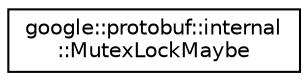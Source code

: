 digraph "类继承关系图"
{
 // LATEX_PDF_SIZE
  edge [fontname="Helvetica",fontsize="10",labelfontname="Helvetica",labelfontsize="10"];
  node [fontname="Helvetica",fontsize="10",shape=record];
  rankdir="LR";
  Node0 [label="google::protobuf::internal\l::MutexLockMaybe",height=0.2,width=0.4,color="black", fillcolor="white", style="filled",URL="$classgoogle_1_1protobuf_1_1internal_1_1MutexLockMaybe.html",tooltip=" "];
}
